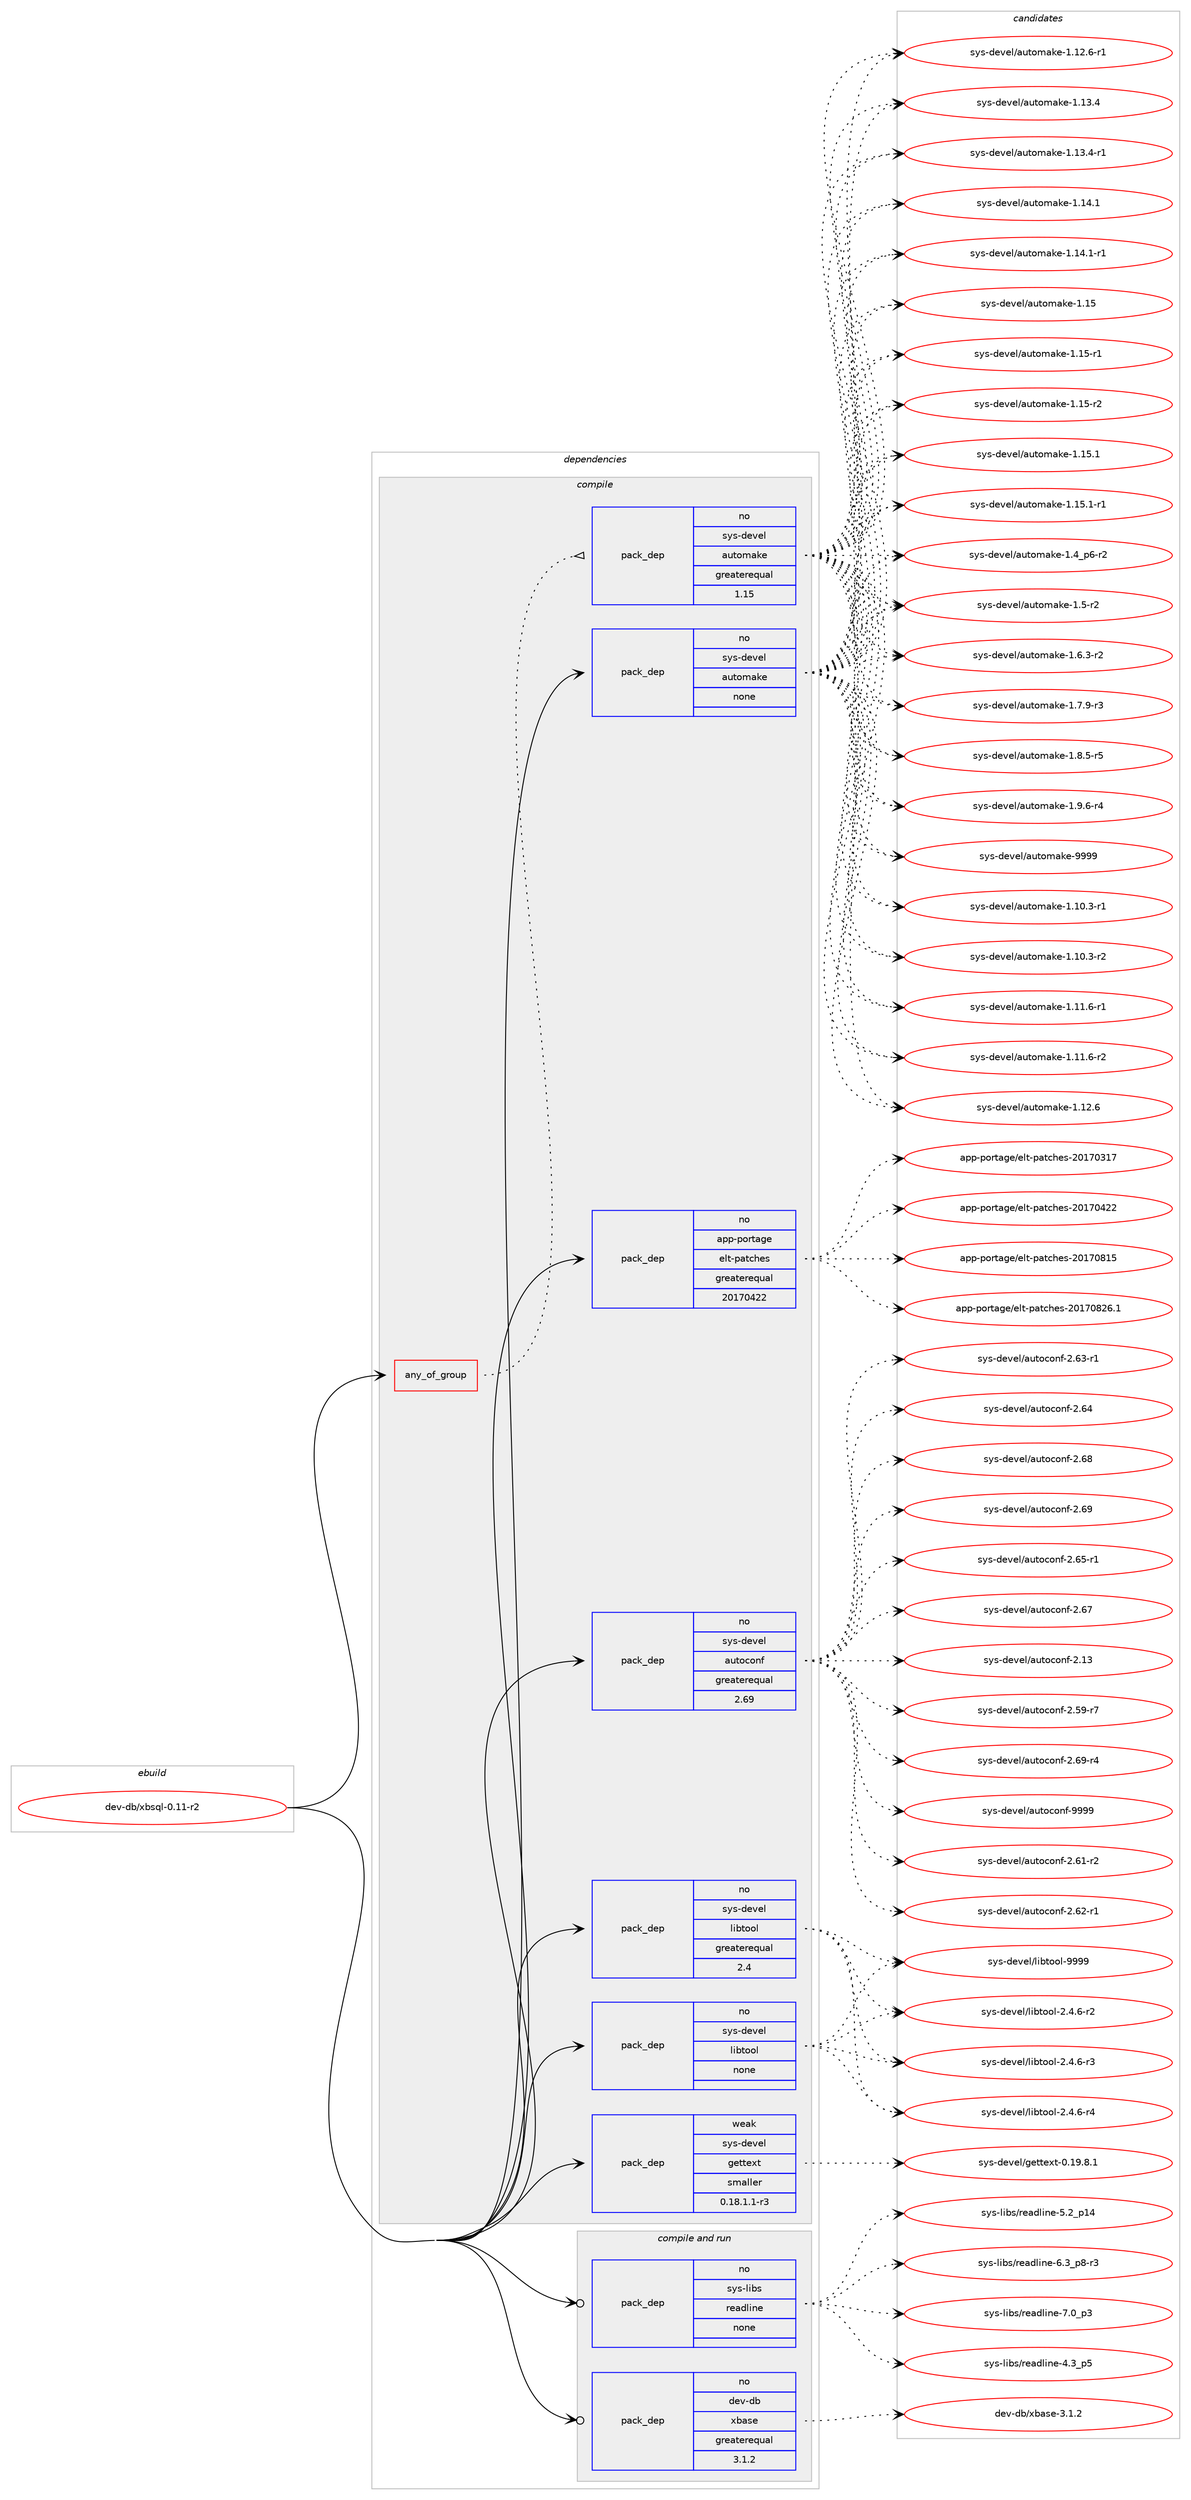 digraph prolog {

# *************
# Graph options
# *************

newrank=true;
concentrate=true;
compound=true;
graph [rankdir=LR,fontname=Helvetica,fontsize=10,ranksep=1.5];#, ranksep=2.5, nodesep=0.2];
edge  [arrowhead=vee];
node  [fontname=Helvetica,fontsize=10];

# **********
# The ebuild
# **********

subgraph cluster_leftcol {
color=gray;
rank=same;
label=<<i>ebuild</i>>;
id [label="dev-db/xbsql-0.11-r2", color=red, width=4, href="../dev-db/xbsql-0.11-r2.svg"];
}

# ****************
# The dependencies
# ****************

subgraph cluster_midcol {
color=gray;
label=<<i>dependencies</i>>;
subgraph cluster_compile {
fillcolor="#eeeeee";
style=filled;
label=<<i>compile</i>>;
subgraph any1544 {
dependency71325 [label=<<TABLE BORDER="0" CELLBORDER="1" CELLSPACING="0" CELLPADDING="4"><TR><TD CELLPADDING="10">any_of_group</TD></TR></TABLE>>, shape=none, color=red];subgraph pack52283 {
dependency71326 [label=<<TABLE BORDER="0" CELLBORDER="1" CELLSPACING="0" CELLPADDING="4" WIDTH="220"><TR><TD ROWSPAN="6" CELLPADDING="30">pack_dep</TD></TR><TR><TD WIDTH="110">no</TD></TR><TR><TD>sys-devel</TD></TR><TR><TD>automake</TD></TR><TR><TD>greaterequal</TD></TR><TR><TD>1.15</TD></TR></TABLE>>, shape=none, color=blue];
}
dependency71325:e -> dependency71326:w [weight=20,style="dotted",arrowhead="oinv"];
}
id:e -> dependency71325:w [weight=20,style="solid",arrowhead="vee"];
subgraph pack52284 {
dependency71327 [label=<<TABLE BORDER="0" CELLBORDER="1" CELLSPACING="0" CELLPADDING="4" WIDTH="220"><TR><TD ROWSPAN="6" CELLPADDING="30">pack_dep</TD></TR><TR><TD WIDTH="110">no</TD></TR><TR><TD>app-portage</TD></TR><TR><TD>elt-patches</TD></TR><TR><TD>greaterequal</TD></TR><TR><TD>20170422</TD></TR></TABLE>>, shape=none, color=blue];
}
id:e -> dependency71327:w [weight=20,style="solid",arrowhead="vee"];
subgraph pack52285 {
dependency71328 [label=<<TABLE BORDER="0" CELLBORDER="1" CELLSPACING="0" CELLPADDING="4" WIDTH="220"><TR><TD ROWSPAN="6" CELLPADDING="30">pack_dep</TD></TR><TR><TD WIDTH="110">no</TD></TR><TR><TD>sys-devel</TD></TR><TR><TD>autoconf</TD></TR><TR><TD>greaterequal</TD></TR><TR><TD>2.69</TD></TR></TABLE>>, shape=none, color=blue];
}
id:e -> dependency71328:w [weight=20,style="solid",arrowhead="vee"];
subgraph pack52286 {
dependency71329 [label=<<TABLE BORDER="0" CELLBORDER="1" CELLSPACING="0" CELLPADDING="4" WIDTH="220"><TR><TD ROWSPAN="6" CELLPADDING="30">pack_dep</TD></TR><TR><TD WIDTH="110">no</TD></TR><TR><TD>sys-devel</TD></TR><TR><TD>automake</TD></TR><TR><TD>none</TD></TR><TR><TD></TD></TR></TABLE>>, shape=none, color=blue];
}
id:e -> dependency71329:w [weight=20,style="solid",arrowhead="vee"];
subgraph pack52287 {
dependency71330 [label=<<TABLE BORDER="0" CELLBORDER="1" CELLSPACING="0" CELLPADDING="4" WIDTH="220"><TR><TD ROWSPAN="6" CELLPADDING="30">pack_dep</TD></TR><TR><TD WIDTH="110">no</TD></TR><TR><TD>sys-devel</TD></TR><TR><TD>libtool</TD></TR><TR><TD>greaterequal</TD></TR><TR><TD>2.4</TD></TR></TABLE>>, shape=none, color=blue];
}
id:e -> dependency71330:w [weight=20,style="solid",arrowhead="vee"];
subgraph pack52288 {
dependency71331 [label=<<TABLE BORDER="0" CELLBORDER="1" CELLSPACING="0" CELLPADDING="4" WIDTH="220"><TR><TD ROWSPAN="6" CELLPADDING="30">pack_dep</TD></TR><TR><TD WIDTH="110">no</TD></TR><TR><TD>sys-devel</TD></TR><TR><TD>libtool</TD></TR><TR><TD>none</TD></TR><TR><TD></TD></TR></TABLE>>, shape=none, color=blue];
}
id:e -> dependency71331:w [weight=20,style="solid",arrowhead="vee"];
subgraph pack52289 {
dependency71332 [label=<<TABLE BORDER="0" CELLBORDER="1" CELLSPACING="0" CELLPADDING="4" WIDTH="220"><TR><TD ROWSPAN="6" CELLPADDING="30">pack_dep</TD></TR><TR><TD WIDTH="110">weak</TD></TR><TR><TD>sys-devel</TD></TR><TR><TD>gettext</TD></TR><TR><TD>smaller</TD></TR><TR><TD>0.18.1.1-r3</TD></TR></TABLE>>, shape=none, color=blue];
}
id:e -> dependency71332:w [weight=20,style="solid",arrowhead="vee"];
}
subgraph cluster_compileandrun {
fillcolor="#eeeeee";
style=filled;
label=<<i>compile and run</i>>;
subgraph pack52290 {
dependency71333 [label=<<TABLE BORDER="0" CELLBORDER="1" CELLSPACING="0" CELLPADDING="4" WIDTH="220"><TR><TD ROWSPAN="6" CELLPADDING="30">pack_dep</TD></TR><TR><TD WIDTH="110">no</TD></TR><TR><TD>dev-db</TD></TR><TR><TD>xbase</TD></TR><TR><TD>greaterequal</TD></TR><TR><TD>3.1.2</TD></TR></TABLE>>, shape=none, color=blue];
}
id:e -> dependency71333:w [weight=20,style="solid",arrowhead="odotvee"];
subgraph pack52291 {
dependency71334 [label=<<TABLE BORDER="0" CELLBORDER="1" CELLSPACING="0" CELLPADDING="4" WIDTH="220"><TR><TD ROWSPAN="6" CELLPADDING="30">pack_dep</TD></TR><TR><TD WIDTH="110">no</TD></TR><TR><TD>sys-libs</TD></TR><TR><TD>readline</TD></TR><TR><TD>none</TD></TR><TR><TD></TD></TR></TABLE>>, shape=none, color=blue];
}
id:e -> dependency71334:w [weight=20,style="solid",arrowhead="odotvee"];
}
subgraph cluster_run {
fillcolor="#eeeeee";
style=filled;
label=<<i>run</i>>;
}
}

# **************
# The candidates
# **************

subgraph cluster_choices {
rank=same;
color=gray;
label=<<i>candidates</i>>;

subgraph choice52283 {
color=black;
nodesep=1;
choice11512111545100101118101108479711711611110997107101454946494846514511449 [label="sys-devel/automake-1.10.3-r1", color=red, width=4,href="../sys-devel/automake-1.10.3-r1.svg"];
choice11512111545100101118101108479711711611110997107101454946494846514511450 [label="sys-devel/automake-1.10.3-r2", color=red, width=4,href="../sys-devel/automake-1.10.3-r2.svg"];
choice11512111545100101118101108479711711611110997107101454946494946544511449 [label="sys-devel/automake-1.11.6-r1", color=red, width=4,href="../sys-devel/automake-1.11.6-r1.svg"];
choice11512111545100101118101108479711711611110997107101454946494946544511450 [label="sys-devel/automake-1.11.6-r2", color=red, width=4,href="../sys-devel/automake-1.11.6-r2.svg"];
choice1151211154510010111810110847971171161111099710710145494649504654 [label="sys-devel/automake-1.12.6", color=red, width=4,href="../sys-devel/automake-1.12.6.svg"];
choice11512111545100101118101108479711711611110997107101454946495046544511449 [label="sys-devel/automake-1.12.6-r1", color=red, width=4,href="../sys-devel/automake-1.12.6-r1.svg"];
choice1151211154510010111810110847971171161111099710710145494649514652 [label="sys-devel/automake-1.13.4", color=red, width=4,href="../sys-devel/automake-1.13.4.svg"];
choice11512111545100101118101108479711711611110997107101454946495146524511449 [label="sys-devel/automake-1.13.4-r1", color=red, width=4,href="../sys-devel/automake-1.13.4-r1.svg"];
choice1151211154510010111810110847971171161111099710710145494649524649 [label="sys-devel/automake-1.14.1", color=red, width=4,href="../sys-devel/automake-1.14.1.svg"];
choice11512111545100101118101108479711711611110997107101454946495246494511449 [label="sys-devel/automake-1.14.1-r1", color=red, width=4,href="../sys-devel/automake-1.14.1-r1.svg"];
choice115121115451001011181011084797117116111109971071014549464953 [label="sys-devel/automake-1.15", color=red, width=4,href="../sys-devel/automake-1.15.svg"];
choice1151211154510010111810110847971171161111099710710145494649534511449 [label="sys-devel/automake-1.15-r1", color=red, width=4,href="../sys-devel/automake-1.15-r1.svg"];
choice1151211154510010111810110847971171161111099710710145494649534511450 [label="sys-devel/automake-1.15-r2", color=red, width=4,href="../sys-devel/automake-1.15-r2.svg"];
choice1151211154510010111810110847971171161111099710710145494649534649 [label="sys-devel/automake-1.15.1", color=red, width=4,href="../sys-devel/automake-1.15.1.svg"];
choice11512111545100101118101108479711711611110997107101454946495346494511449 [label="sys-devel/automake-1.15.1-r1", color=red, width=4,href="../sys-devel/automake-1.15.1-r1.svg"];
choice115121115451001011181011084797117116111109971071014549465295112544511450 [label="sys-devel/automake-1.4_p6-r2", color=red, width=4,href="../sys-devel/automake-1.4_p6-r2.svg"];
choice11512111545100101118101108479711711611110997107101454946534511450 [label="sys-devel/automake-1.5-r2", color=red, width=4,href="../sys-devel/automake-1.5-r2.svg"];
choice115121115451001011181011084797117116111109971071014549465446514511450 [label="sys-devel/automake-1.6.3-r2", color=red, width=4,href="../sys-devel/automake-1.6.3-r2.svg"];
choice115121115451001011181011084797117116111109971071014549465546574511451 [label="sys-devel/automake-1.7.9-r3", color=red, width=4,href="../sys-devel/automake-1.7.9-r3.svg"];
choice115121115451001011181011084797117116111109971071014549465646534511453 [label="sys-devel/automake-1.8.5-r5", color=red, width=4,href="../sys-devel/automake-1.8.5-r5.svg"];
choice115121115451001011181011084797117116111109971071014549465746544511452 [label="sys-devel/automake-1.9.6-r4", color=red, width=4,href="../sys-devel/automake-1.9.6-r4.svg"];
choice115121115451001011181011084797117116111109971071014557575757 [label="sys-devel/automake-9999", color=red, width=4,href="../sys-devel/automake-9999.svg"];
dependency71326:e -> choice11512111545100101118101108479711711611110997107101454946494846514511449:w [style=dotted,weight="100"];
dependency71326:e -> choice11512111545100101118101108479711711611110997107101454946494846514511450:w [style=dotted,weight="100"];
dependency71326:e -> choice11512111545100101118101108479711711611110997107101454946494946544511449:w [style=dotted,weight="100"];
dependency71326:e -> choice11512111545100101118101108479711711611110997107101454946494946544511450:w [style=dotted,weight="100"];
dependency71326:e -> choice1151211154510010111810110847971171161111099710710145494649504654:w [style=dotted,weight="100"];
dependency71326:e -> choice11512111545100101118101108479711711611110997107101454946495046544511449:w [style=dotted,weight="100"];
dependency71326:e -> choice1151211154510010111810110847971171161111099710710145494649514652:w [style=dotted,weight="100"];
dependency71326:e -> choice11512111545100101118101108479711711611110997107101454946495146524511449:w [style=dotted,weight="100"];
dependency71326:e -> choice1151211154510010111810110847971171161111099710710145494649524649:w [style=dotted,weight="100"];
dependency71326:e -> choice11512111545100101118101108479711711611110997107101454946495246494511449:w [style=dotted,weight="100"];
dependency71326:e -> choice115121115451001011181011084797117116111109971071014549464953:w [style=dotted,weight="100"];
dependency71326:e -> choice1151211154510010111810110847971171161111099710710145494649534511449:w [style=dotted,weight="100"];
dependency71326:e -> choice1151211154510010111810110847971171161111099710710145494649534511450:w [style=dotted,weight="100"];
dependency71326:e -> choice1151211154510010111810110847971171161111099710710145494649534649:w [style=dotted,weight="100"];
dependency71326:e -> choice11512111545100101118101108479711711611110997107101454946495346494511449:w [style=dotted,weight="100"];
dependency71326:e -> choice115121115451001011181011084797117116111109971071014549465295112544511450:w [style=dotted,weight="100"];
dependency71326:e -> choice11512111545100101118101108479711711611110997107101454946534511450:w [style=dotted,weight="100"];
dependency71326:e -> choice115121115451001011181011084797117116111109971071014549465446514511450:w [style=dotted,weight="100"];
dependency71326:e -> choice115121115451001011181011084797117116111109971071014549465546574511451:w [style=dotted,weight="100"];
dependency71326:e -> choice115121115451001011181011084797117116111109971071014549465646534511453:w [style=dotted,weight="100"];
dependency71326:e -> choice115121115451001011181011084797117116111109971071014549465746544511452:w [style=dotted,weight="100"];
dependency71326:e -> choice115121115451001011181011084797117116111109971071014557575757:w [style=dotted,weight="100"];
}
subgraph choice52284 {
color=black;
nodesep=1;
choice97112112451121111141169710310147101108116451129711699104101115455048495548514955 [label="app-portage/elt-patches-20170317", color=red, width=4,href="../app-portage/elt-patches-20170317.svg"];
choice97112112451121111141169710310147101108116451129711699104101115455048495548525050 [label="app-portage/elt-patches-20170422", color=red, width=4,href="../app-portage/elt-patches-20170422.svg"];
choice97112112451121111141169710310147101108116451129711699104101115455048495548564953 [label="app-portage/elt-patches-20170815", color=red, width=4,href="../app-portage/elt-patches-20170815.svg"];
choice971121124511211111411697103101471011081164511297116991041011154550484955485650544649 [label="app-portage/elt-patches-20170826.1", color=red, width=4,href="../app-portage/elt-patches-20170826.1.svg"];
dependency71327:e -> choice97112112451121111141169710310147101108116451129711699104101115455048495548514955:w [style=dotted,weight="100"];
dependency71327:e -> choice97112112451121111141169710310147101108116451129711699104101115455048495548525050:w [style=dotted,weight="100"];
dependency71327:e -> choice97112112451121111141169710310147101108116451129711699104101115455048495548564953:w [style=dotted,weight="100"];
dependency71327:e -> choice971121124511211111411697103101471011081164511297116991041011154550484955485650544649:w [style=dotted,weight="100"];
}
subgraph choice52285 {
color=black;
nodesep=1;
choice115121115451001011181011084797117116111991111101024550464951 [label="sys-devel/autoconf-2.13", color=red, width=4,href="../sys-devel/autoconf-2.13.svg"];
choice1151211154510010111810110847971171161119911111010245504653574511455 [label="sys-devel/autoconf-2.59-r7", color=red, width=4,href="../sys-devel/autoconf-2.59-r7.svg"];
choice1151211154510010111810110847971171161119911111010245504654494511450 [label="sys-devel/autoconf-2.61-r2", color=red, width=4,href="../sys-devel/autoconf-2.61-r2.svg"];
choice1151211154510010111810110847971171161119911111010245504654504511449 [label="sys-devel/autoconf-2.62-r1", color=red, width=4,href="../sys-devel/autoconf-2.62-r1.svg"];
choice1151211154510010111810110847971171161119911111010245504654514511449 [label="sys-devel/autoconf-2.63-r1", color=red, width=4,href="../sys-devel/autoconf-2.63-r1.svg"];
choice115121115451001011181011084797117116111991111101024550465452 [label="sys-devel/autoconf-2.64", color=red, width=4,href="../sys-devel/autoconf-2.64.svg"];
choice1151211154510010111810110847971171161119911111010245504654534511449 [label="sys-devel/autoconf-2.65-r1", color=red, width=4,href="../sys-devel/autoconf-2.65-r1.svg"];
choice115121115451001011181011084797117116111991111101024550465455 [label="sys-devel/autoconf-2.67", color=red, width=4,href="../sys-devel/autoconf-2.67.svg"];
choice115121115451001011181011084797117116111991111101024550465456 [label="sys-devel/autoconf-2.68", color=red, width=4,href="../sys-devel/autoconf-2.68.svg"];
choice115121115451001011181011084797117116111991111101024550465457 [label="sys-devel/autoconf-2.69", color=red, width=4,href="../sys-devel/autoconf-2.69.svg"];
choice1151211154510010111810110847971171161119911111010245504654574511452 [label="sys-devel/autoconf-2.69-r4", color=red, width=4,href="../sys-devel/autoconf-2.69-r4.svg"];
choice115121115451001011181011084797117116111991111101024557575757 [label="sys-devel/autoconf-9999", color=red, width=4,href="../sys-devel/autoconf-9999.svg"];
dependency71328:e -> choice115121115451001011181011084797117116111991111101024550464951:w [style=dotted,weight="100"];
dependency71328:e -> choice1151211154510010111810110847971171161119911111010245504653574511455:w [style=dotted,weight="100"];
dependency71328:e -> choice1151211154510010111810110847971171161119911111010245504654494511450:w [style=dotted,weight="100"];
dependency71328:e -> choice1151211154510010111810110847971171161119911111010245504654504511449:w [style=dotted,weight="100"];
dependency71328:e -> choice1151211154510010111810110847971171161119911111010245504654514511449:w [style=dotted,weight="100"];
dependency71328:e -> choice115121115451001011181011084797117116111991111101024550465452:w [style=dotted,weight="100"];
dependency71328:e -> choice1151211154510010111810110847971171161119911111010245504654534511449:w [style=dotted,weight="100"];
dependency71328:e -> choice115121115451001011181011084797117116111991111101024550465455:w [style=dotted,weight="100"];
dependency71328:e -> choice115121115451001011181011084797117116111991111101024550465456:w [style=dotted,weight="100"];
dependency71328:e -> choice115121115451001011181011084797117116111991111101024550465457:w [style=dotted,weight="100"];
dependency71328:e -> choice1151211154510010111810110847971171161119911111010245504654574511452:w [style=dotted,weight="100"];
dependency71328:e -> choice115121115451001011181011084797117116111991111101024557575757:w [style=dotted,weight="100"];
}
subgraph choice52286 {
color=black;
nodesep=1;
choice11512111545100101118101108479711711611110997107101454946494846514511449 [label="sys-devel/automake-1.10.3-r1", color=red, width=4,href="../sys-devel/automake-1.10.3-r1.svg"];
choice11512111545100101118101108479711711611110997107101454946494846514511450 [label="sys-devel/automake-1.10.3-r2", color=red, width=4,href="../sys-devel/automake-1.10.3-r2.svg"];
choice11512111545100101118101108479711711611110997107101454946494946544511449 [label="sys-devel/automake-1.11.6-r1", color=red, width=4,href="../sys-devel/automake-1.11.6-r1.svg"];
choice11512111545100101118101108479711711611110997107101454946494946544511450 [label="sys-devel/automake-1.11.6-r2", color=red, width=4,href="../sys-devel/automake-1.11.6-r2.svg"];
choice1151211154510010111810110847971171161111099710710145494649504654 [label="sys-devel/automake-1.12.6", color=red, width=4,href="../sys-devel/automake-1.12.6.svg"];
choice11512111545100101118101108479711711611110997107101454946495046544511449 [label="sys-devel/automake-1.12.6-r1", color=red, width=4,href="../sys-devel/automake-1.12.6-r1.svg"];
choice1151211154510010111810110847971171161111099710710145494649514652 [label="sys-devel/automake-1.13.4", color=red, width=4,href="../sys-devel/automake-1.13.4.svg"];
choice11512111545100101118101108479711711611110997107101454946495146524511449 [label="sys-devel/automake-1.13.4-r1", color=red, width=4,href="../sys-devel/automake-1.13.4-r1.svg"];
choice1151211154510010111810110847971171161111099710710145494649524649 [label="sys-devel/automake-1.14.1", color=red, width=4,href="../sys-devel/automake-1.14.1.svg"];
choice11512111545100101118101108479711711611110997107101454946495246494511449 [label="sys-devel/automake-1.14.1-r1", color=red, width=4,href="../sys-devel/automake-1.14.1-r1.svg"];
choice115121115451001011181011084797117116111109971071014549464953 [label="sys-devel/automake-1.15", color=red, width=4,href="../sys-devel/automake-1.15.svg"];
choice1151211154510010111810110847971171161111099710710145494649534511449 [label="sys-devel/automake-1.15-r1", color=red, width=4,href="../sys-devel/automake-1.15-r1.svg"];
choice1151211154510010111810110847971171161111099710710145494649534511450 [label="sys-devel/automake-1.15-r2", color=red, width=4,href="../sys-devel/automake-1.15-r2.svg"];
choice1151211154510010111810110847971171161111099710710145494649534649 [label="sys-devel/automake-1.15.1", color=red, width=4,href="../sys-devel/automake-1.15.1.svg"];
choice11512111545100101118101108479711711611110997107101454946495346494511449 [label="sys-devel/automake-1.15.1-r1", color=red, width=4,href="../sys-devel/automake-1.15.1-r1.svg"];
choice115121115451001011181011084797117116111109971071014549465295112544511450 [label="sys-devel/automake-1.4_p6-r2", color=red, width=4,href="../sys-devel/automake-1.4_p6-r2.svg"];
choice11512111545100101118101108479711711611110997107101454946534511450 [label="sys-devel/automake-1.5-r2", color=red, width=4,href="../sys-devel/automake-1.5-r2.svg"];
choice115121115451001011181011084797117116111109971071014549465446514511450 [label="sys-devel/automake-1.6.3-r2", color=red, width=4,href="../sys-devel/automake-1.6.3-r2.svg"];
choice115121115451001011181011084797117116111109971071014549465546574511451 [label="sys-devel/automake-1.7.9-r3", color=red, width=4,href="../sys-devel/automake-1.7.9-r3.svg"];
choice115121115451001011181011084797117116111109971071014549465646534511453 [label="sys-devel/automake-1.8.5-r5", color=red, width=4,href="../sys-devel/automake-1.8.5-r5.svg"];
choice115121115451001011181011084797117116111109971071014549465746544511452 [label="sys-devel/automake-1.9.6-r4", color=red, width=4,href="../sys-devel/automake-1.9.6-r4.svg"];
choice115121115451001011181011084797117116111109971071014557575757 [label="sys-devel/automake-9999", color=red, width=4,href="../sys-devel/automake-9999.svg"];
dependency71329:e -> choice11512111545100101118101108479711711611110997107101454946494846514511449:w [style=dotted,weight="100"];
dependency71329:e -> choice11512111545100101118101108479711711611110997107101454946494846514511450:w [style=dotted,weight="100"];
dependency71329:e -> choice11512111545100101118101108479711711611110997107101454946494946544511449:w [style=dotted,weight="100"];
dependency71329:e -> choice11512111545100101118101108479711711611110997107101454946494946544511450:w [style=dotted,weight="100"];
dependency71329:e -> choice1151211154510010111810110847971171161111099710710145494649504654:w [style=dotted,weight="100"];
dependency71329:e -> choice11512111545100101118101108479711711611110997107101454946495046544511449:w [style=dotted,weight="100"];
dependency71329:e -> choice1151211154510010111810110847971171161111099710710145494649514652:w [style=dotted,weight="100"];
dependency71329:e -> choice11512111545100101118101108479711711611110997107101454946495146524511449:w [style=dotted,weight="100"];
dependency71329:e -> choice1151211154510010111810110847971171161111099710710145494649524649:w [style=dotted,weight="100"];
dependency71329:e -> choice11512111545100101118101108479711711611110997107101454946495246494511449:w [style=dotted,weight="100"];
dependency71329:e -> choice115121115451001011181011084797117116111109971071014549464953:w [style=dotted,weight="100"];
dependency71329:e -> choice1151211154510010111810110847971171161111099710710145494649534511449:w [style=dotted,weight="100"];
dependency71329:e -> choice1151211154510010111810110847971171161111099710710145494649534511450:w [style=dotted,weight="100"];
dependency71329:e -> choice1151211154510010111810110847971171161111099710710145494649534649:w [style=dotted,weight="100"];
dependency71329:e -> choice11512111545100101118101108479711711611110997107101454946495346494511449:w [style=dotted,weight="100"];
dependency71329:e -> choice115121115451001011181011084797117116111109971071014549465295112544511450:w [style=dotted,weight="100"];
dependency71329:e -> choice11512111545100101118101108479711711611110997107101454946534511450:w [style=dotted,weight="100"];
dependency71329:e -> choice115121115451001011181011084797117116111109971071014549465446514511450:w [style=dotted,weight="100"];
dependency71329:e -> choice115121115451001011181011084797117116111109971071014549465546574511451:w [style=dotted,weight="100"];
dependency71329:e -> choice115121115451001011181011084797117116111109971071014549465646534511453:w [style=dotted,weight="100"];
dependency71329:e -> choice115121115451001011181011084797117116111109971071014549465746544511452:w [style=dotted,weight="100"];
dependency71329:e -> choice115121115451001011181011084797117116111109971071014557575757:w [style=dotted,weight="100"];
}
subgraph choice52287 {
color=black;
nodesep=1;
choice1151211154510010111810110847108105981161111111084550465246544511450 [label="sys-devel/libtool-2.4.6-r2", color=red, width=4,href="../sys-devel/libtool-2.4.6-r2.svg"];
choice1151211154510010111810110847108105981161111111084550465246544511451 [label="sys-devel/libtool-2.4.6-r3", color=red, width=4,href="../sys-devel/libtool-2.4.6-r3.svg"];
choice1151211154510010111810110847108105981161111111084550465246544511452 [label="sys-devel/libtool-2.4.6-r4", color=red, width=4,href="../sys-devel/libtool-2.4.6-r4.svg"];
choice1151211154510010111810110847108105981161111111084557575757 [label="sys-devel/libtool-9999", color=red, width=4,href="../sys-devel/libtool-9999.svg"];
dependency71330:e -> choice1151211154510010111810110847108105981161111111084550465246544511450:w [style=dotted,weight="100"];
dependency71330:e -> choice1151211154510010111810110847108105981161111111084550465246544511451:w [style=dotted,weight="100"];
dependency71330:e -> choice1151211154510010111810110847108105981161111111084550465246544511452:w [style=dotted,weight="100"];
dependency71330:e -> choice1151211154510010111810110847108105981161111111084557575757:w [style=dotted,weight="100"];
}
subgraph choice52288 {
color=black;
nodesep=1;
choice1151211154510010111810110847108105981161111111084550465246544511450 [label="sys-devel/libtool-2.4.6-r2", color=red, width=4,href="../sys-devel/libtool-2.4.6-r2.svg"];
choice1151211154510010111810110847108105981161111111084550465246544511451 [label="sys-devel/libtool-2.4.6-r3", color=red, width=4,href="../sys-devel/libtool-2.4.6-r3.svg"];
choice1151211154510010111810110847108105981161111111084550465246544511452 [label="sys-devel/libtool-2.4.6-r4", color=red, width=4,href="../sys-devel/libtool-2.4.6-r4.svg"];
choice1151211154510010111810110847108105981161111111084557575757 [label="sys-devel/libtool-9999", color=red, width=4,href="../sys-devel/libtool-9999.svg"];
dependency71331:e -> choice1151211154510010111810110847108105981161111111084550465246544511450:w [style=dotted,weight="100"];
dependency71331:e -> choice1151211154510010111810110847108105981161111111084550465246544511451:w [style=dotted,weight="100"];
dependency71331:e -> choice1151211154510010111810110847108105981161111111084550465246544511452:w [style=dotted,weight="100"];
dependency71331:e -> choice1151211154510010111810110847108105981161111111084557575757:w [style=dotted,weight="100"];
}
subgraph choice52289 {
color=black;
nodesep=1;
choice1151211154510010111810110847103101116116101120116454846495746564649 [label="sys-devel/gettext-0.19.8.1", color=red, width=4,href="../sys-devel/gettext-0.19.8.1.svg"];
dependency71332:e -> choice1151211154510010111810110847103101116116101120116454846495746564649:w [style=dotted,weight="100"];
}
subgraph choice52290 {
color=black;
nodesep=1;
choice1001011184510098471209897115101455146494650 [label="dev-db/xbase-3.1.2", color=red, width=4,href="../dev-db/xbase-3.1.2.svg"];
dependency71333:e -> choice1001011184510098471209897115101455146494650:w [style=dotted,weight="100"];
}
subgraph choice52291 {
color=black;
nodesep=1;
choice11512111545108105981154711410197100108105110101455246519511253 [label="sys-libs/readline-4.3_p5", color=red, width=4,href="../sys-libs/readline-4.3_p5.svg"];
choice1151211154510810598115471141019710010810511010145534650951124952 [label="sys-libs/readline-5.2_p14", color=red, width=4,href="../sys-libs/readline-5.2_p14.svg"];
choice115121115451081059811547114101971001081051101014554465195112564511451 [label="sys-libs/readline-6.3_p8-r3", color=red, width=4,href="../sys-libs/readline-6.3_p8-r3.svg"];
choice11512111545108105981154711410197100108105110101455546489511251 [label="sys-libs/readline-7.0_p3", color=red, width=4,href="../sys-libs/readline-7.0_p3.svg"];
dependency71334:e -> choice11512111545108105981154711410197100108105110101455246519511253:w [style=dotted,weight="100"];
dependency71334:e -> choice1151211154510810598115471141019710010810511010145534650951124952:w [style=dotted,weight="100"];
dependency71334:e -> choice115121115451081059811547114101971001081051101014554465195112564511451:w [style=dotted,weight="100"];
dependency71334:e -> choice11512111545108105981154711410197100108105110101455546489511251:w [style=dotted,weight="100"];
}
}

}
